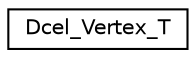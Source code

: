 digraph "Graphical Class Hierarchy"
{
  edge [fontname="Helvetica",fontsize="10",labelfontname="Helvetica",labelfontsize="10"];
  node [fontname="Helvetica",fontsize="10",shape=record];
  rankdir="LR";
  Node0 [label="Dcel_Vertex_T",height=0.2,width=0.4,color="black", fillcolor="white", style="filled",URL="$structDcel__Vertex__T.html"];
}
